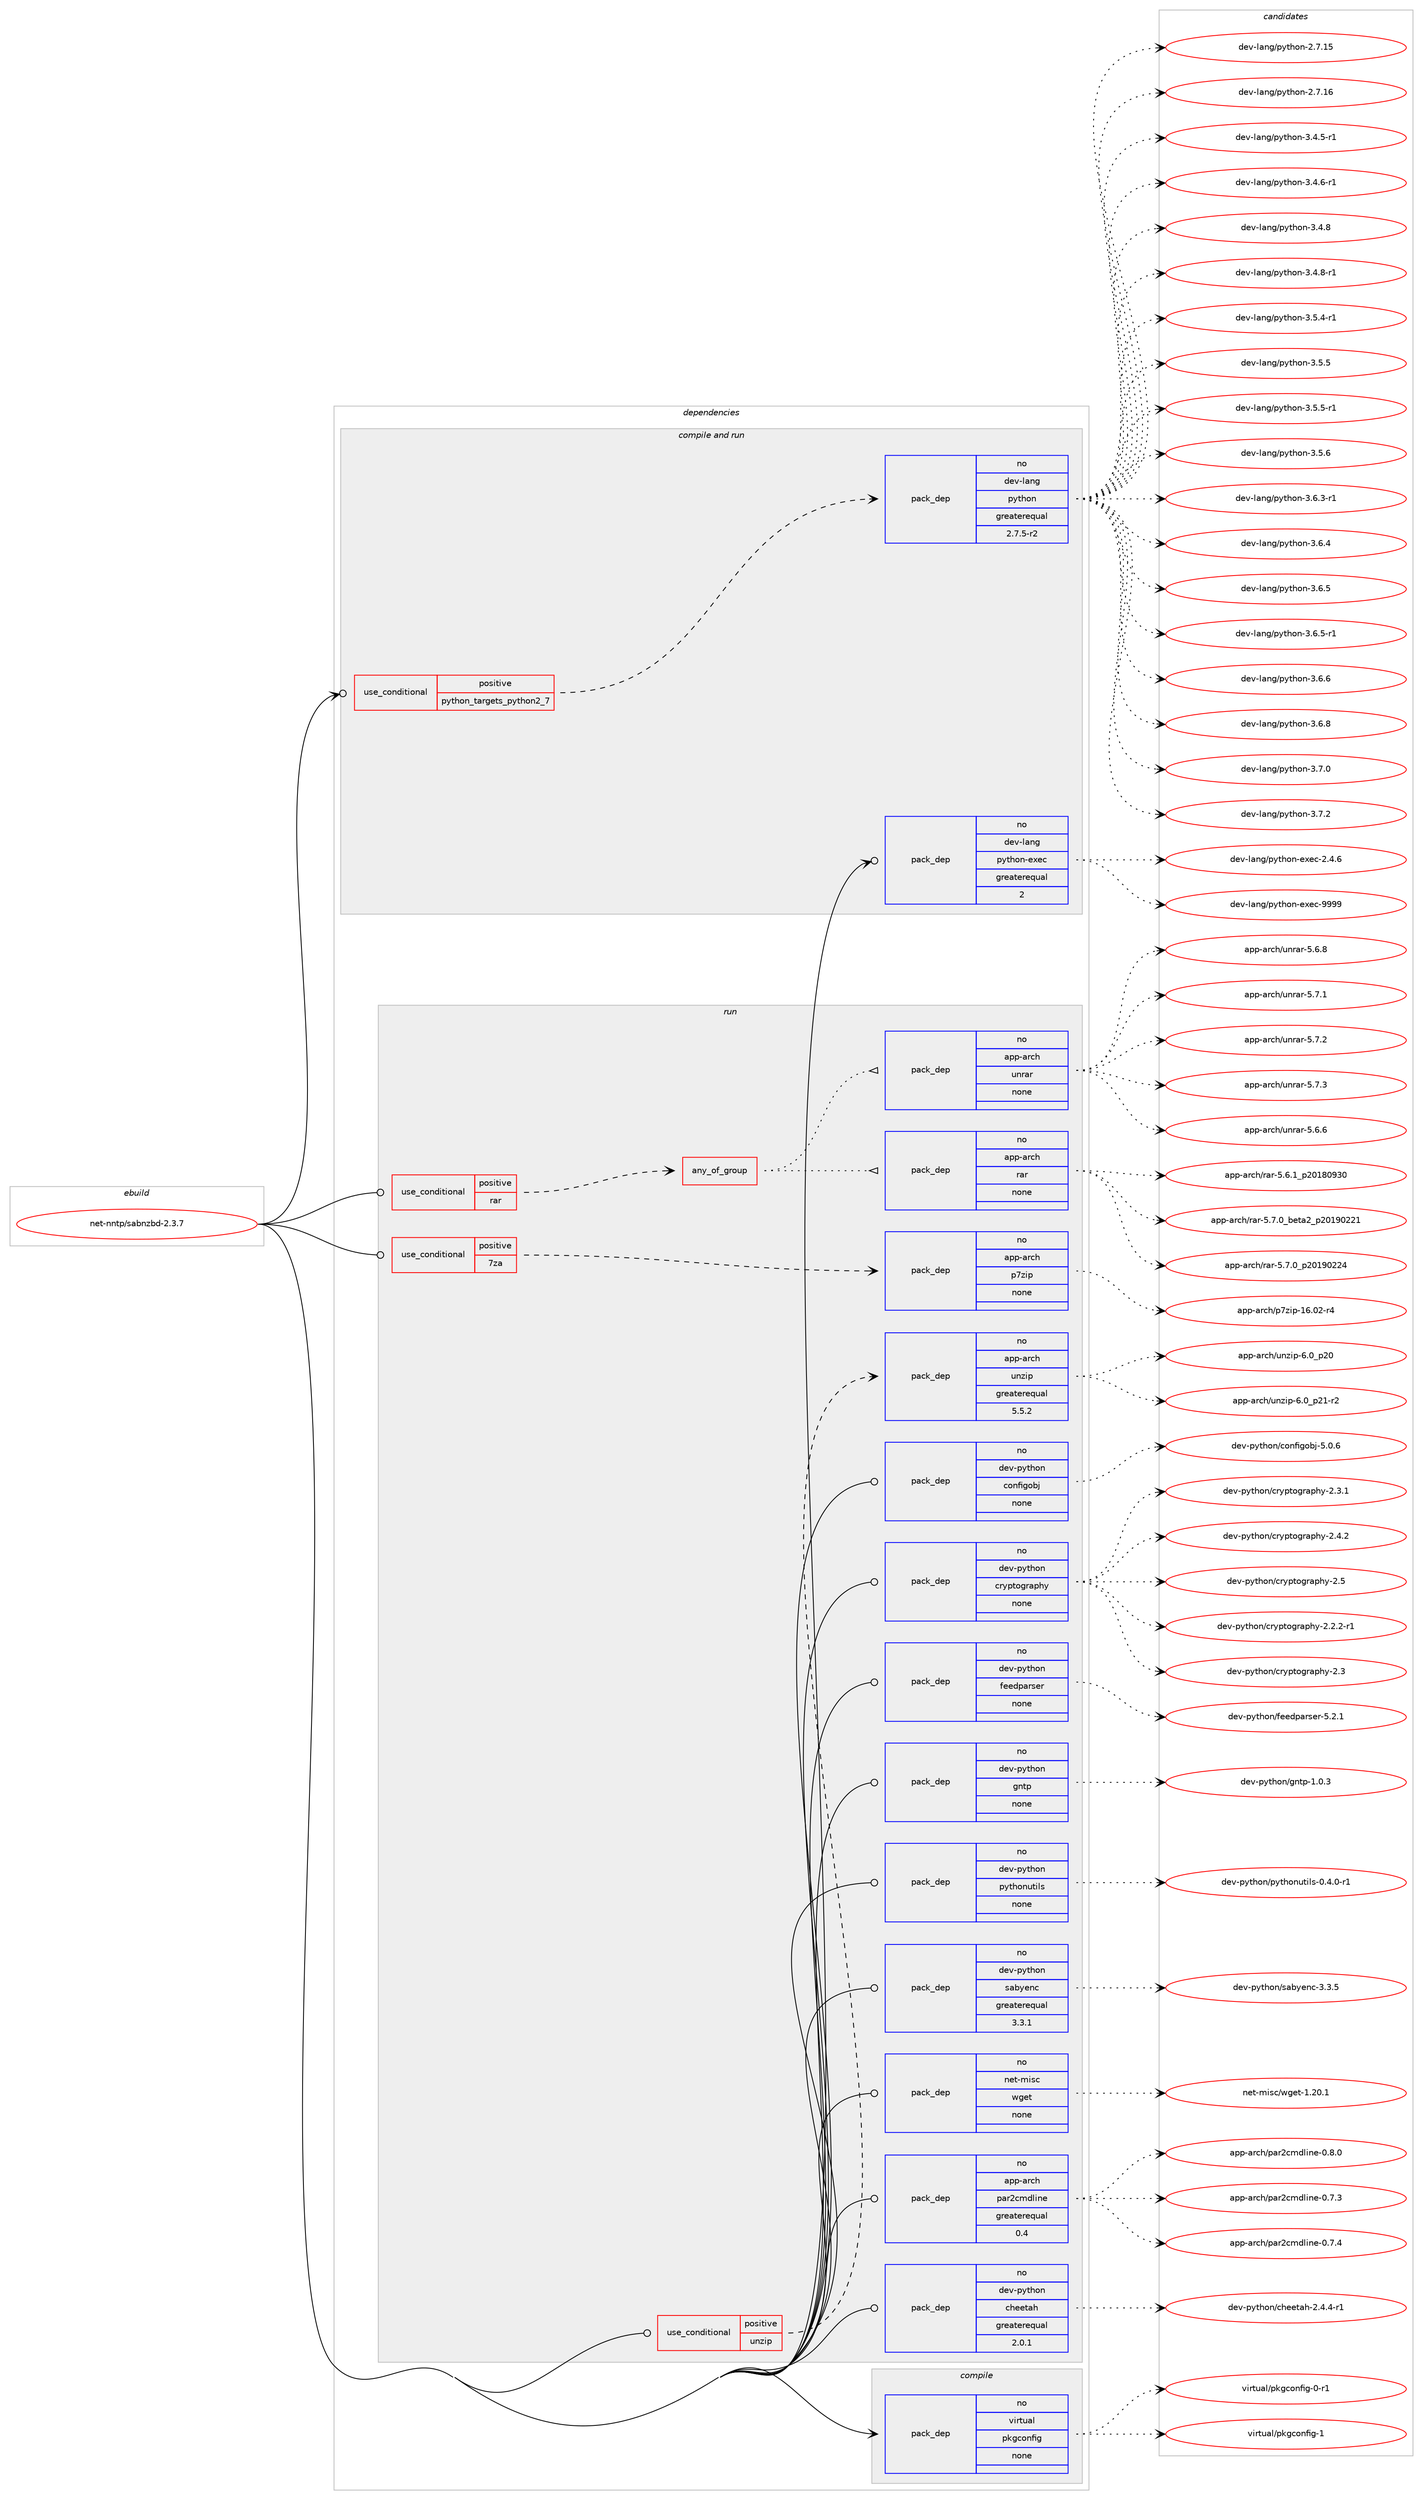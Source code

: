 digraph prolog {

# *************
# Graph options
# *************

newrank=true;
concentrate=true;
compound=true;
graph [rankdir=LR,fontname=Helvetica,fontsize=10,ranksep=1.5];#, ranksep=2.5, nodesep=0.2];
edge  [arrowhead=vee];
node  [fontname=Helvetica,fontsize=10];

# **********
# The ebuild
# **********

subgraph cluster_leftcol {
color=gray;
rank=same;
label=<<i>ebuild</i>>;
id [label="net-nntp/sabnzbd-2.3.7", color=red, width=4, href="../net-nntp/sabnzbd-2.3.7.svg"];
}

# ****************
# The dependencies
# ****************

subgraph cluster_midcol {
color=gray;
label=<<i>dependencies</i>>;
subgraph cluster_compile {
fillcolor="#eeeeee";
style=filled;
label=<<i>compile</i>>;
subgraph pack1197614 {
dependency1674837 [label=<<TABLE BORDER="0" CELLBORDER="1" CELLSPACING="0" CELLPADDING="4" WIDTH="220"><TR><TD ROWSPAN="6" CELLPADDING="30">pack_dep</TD></TR><TR><TD WIDTH="110">no</TD></TR><TR><TD>virtual</TD></TR><TR><TD>pkgconfig</TD></TR><TR><TD>none</TD></TR><TR><TD></TD></TR></TABLE>>, shape=none, color=blue];
}
id:e -> dependency1674837:w [weight=20,style="solid",arrowhead="vee"];
}
subgraph cluster_compileandrun {
fillcolor="#eeeeee";
style=filled;
label=<<i>compile and run</i>>;
subgraph cond449862 {
dependency1674838 [label=<<TABLE BORDER="0" CELLBORDER="1" CELLSPACING="0" CELLPADDING="4"><TR><TD ROWSPAN="3" CELLPADDING="10">use_conditional</TD></TR><TR><TD>positive</TD></TR><TR><TD>python_targets_python2_7</TD></TR></TABLE>>, shape=none, color=red];
subgraph pack1197615 {
dependency1674839 [label=<<TABLE BORDER="0" CELLBORDER="1" CELLSPACING="0" CELLPADDING="4" WIDTH="220"><TR><TD ROWSPAN="6" CELLPADDING="30">pack_dep</TD></TR><TR><TD WIDTH="110">no</TD></TR><TR><TD>dev-lang</TD></TR><TR><TD>python</TD></TR><TR><TD>greaterequal</TD></TR><TR><TD>2.7.5-r2</TD></TR></TABLE>>, shape=none, color=blue];
}
dependency1674838:e -> dependency1674839:w [weight=20,style="dashed",arrowhead="vee"];
}
id:e -> dependency1674838:w [weight=20,style="solid",arrowhead="odotvee"];
subgraph pack1197616 {
dependency1674840 [label=<<TABLE BORDER="0" CELLBORDER="1" CELLSPACING="0" CELLPADDING="4" WIDTH="220"><TR><TD ROWSPAN="6" CELLPADDING="30">pack_dep</TD></TR><TR><TD WIDTH="110">no</TD></TR><TR><TD>dev-lang</TD></TR><TR><TD>python-exec</TD></TR><TR><TD>greaterequal</TD></TR><TR><TD>2</TD></TR></TABLE>>, shape=none, color=blue];
}
id:e -> dependency1674840:w [weight=20,style="solid",arrowhead="odotvee"];
}
subgraph cluster_run {
fillcolor="#eeeeee";
style=filled;
label=<<i>run</i>>;
subgraph cond449863 {
dependency1674841 [label=<<TABLE BORDER="0" CELLBORDER="1" CELLSPACING="0" CELLPADDING="4"><TR><TD ROWSPAN="3" CELLPADDING="10">use_conditional</TD></TR><TR><TD>positive</TD></TR><TR><TD>7za</TD></TR></TABLE>>, shape=none, color=red];
subgraph pack1197617 {
dependency1674842 [label=<<TABLE BORDER="0" CELLBORDER="1" CELLSPACING="0" CELLPADDING="4" WIDTH="220"><TR><TD ROWSPAN="6" CELLPADDING="30">pack_dep</TD></TR><TR><TD WIDTH="110">no</TD></TR><TR><TD>app-arch</TD></TR><TR><TD>p7zip</TD></TR><TR><TD>none</TD></TR><TR><TD></TD></TR></TABLE>>, shape=none, color=blue];
}
dependency1674841:e -> dependency1674842:w [weight=20,style="dashed",arrowhead="vee"];
}
id:e -> dependency1674841:w [weight=20,style="solid",arrowhead="odot"];
subgraph cond449864 {
dependency1674843 [label=<<TABLE BORDER="0" CELLBORDER="1" CELLSPACING="0" CELLPADDING="4"><TR><TD ROWSPAN="3" CELLPADDING="10">use_conditional</TD></TR><TR><TD>positive</TD></TR><TR><TD>rar</TD></TR></TABLE>>, shape=none, color=red];
subgraph any26531 {
dependency1674844 [label=<<TABLE BORDER="0" CELLBORDER="1" CELLSPACING="0" CELLPADDING="4"><TR><TD CELLPADDING="10">any_of_group</TD></TR></TABLE>>, shape=none, color=red];subgraph pack1197618 {
dependency1674845 [label=<<TABLE BORDER="0" CELLBORDER="1" CELLSPACING="0" CELLPADDING="4" WIDTH="220"><TR><TD ROWSPAN="6" CELLPADDING="30">pack_dep</TD></TR><TR><TD WIDTH="110">no</TD></TR><TR><TD>app-arch</TD></TR><TR><TD>unrar</TD></TR><TR><TD>none</TD></TR><TR><TD></TD></TR></TABLE>>, shape=none, color=blue];
}
dependency1674844:e -> dependency1674845:w [weight=20,style="dotted",arrowhead="oinv"];
subgraph pack1197619 {
dependency1674846 [label=<<TABLE BORDER="0" CELLBORDER="1" CELLSPACING="0" CELLPADDING="4" WIDTH="220"><TR><TD ROWSPAN="6" CELLPADDING="30">pack_dep</TD></TR><TR><TD WIDTH="110">no</TD></TR><TR><TD>app-arch</TD></TR><TR><TD>rar</TD></TR><TR><TD>none</TD></TR><TR><TD></TD></TR></TABLE>>, shape=none, color=blue];
}
dependency1674844:e -> dependency1674846:w [weight=20,style="dotted",arrowhead="oinv"];
}
dependency1674843:e -> dependency1674844:w [weight=20,style="dashed",arrowhead="vee"];
}
id:e -> dependency1674843:w [weight=20,style="solid",arrowhead="odot"];
subgraph cond449865 {
dependency1674847 [label=<<TABLE BORDER="0" CELLBORDER="1" CELLSPACING="0" CELLPADDING="4"><TR><TD ROWSPAN="3" CELLPADDING="10">use_conditional</TD></TR><TR><TD>positive</TD></TR><TR><TD>unzip</TD></TR></TABLE>>, shape=none, color=red];
subgraph pack1197620 {
dependency1674848 [label=<<TABLE BORDER="0" CELLBORDER="1" CELLSPACING="0" CELLPADDING="4" WIDTH="220"><TR><TD ROWSPAN="6" CELLPADDING="30">pack_dep</TD></TR><TR><TD WIDTH="110">no</TD></TR><TR><TD>app-arch</TD></TR><TR><TD>unzip</TD></TR><TR><TD>greaterequal</TD></TR><TR><TD>5.5.2</TD></TR></TABLE>>, shape=none, color=blue];
}
dependency1674847:e -> dependency1674848:w [weight=20,style="dashed",arrowhead="vee"];
}
id:e -> dependency1674847:w [weight=20,style="solid",arrowhead="odot"];
subgraph pack1197621 {
dependency1674849 [label=<<TABLE BORDER="0" CELLBORDER="1" CELLSPACING="0" CELLPADDING="4" WIDTH="220"><TR><TD ROWSPAN="6" CELLPADDING="30">pack_dep</TD></TR><TR><TD WIDTH="110">no</TD></TR><TR><TD>app-arch</TD></TR><TR><TD>par2cmdline</TD></TR><TR><TD>greaterequal</TD></TR><TR><TD>0.4</TD></TR></TABLE>>, shape=none, color=blue];
}
id:e -> dependency1674849:w [weight=20,style="solid",arrowhead="odot"];
subgraph pack1197622 {
dependency1674850 [label=<<TABLE BORDER="0" CELLBORDER="1" CELLSPACING="0" CELLPADDING="4" WIDTH="220"><TR><TD ROWSPAN="6" CELLPADDING="30">pack_dep</TD></TR><TR><TD WIDTH="110">no</TD></TR><TR><TD>dev-python</TD></TR><TR><TD>cheetah</TD></TR><TR><TD>greaterequal</TD></TR><TR><TD>2.0.1</TD></TR></TABLE>>, shape=none, color=blue];
}
id:e -> dependency1674850:w [weight=20,style="solid",arrowhead="odot"];
subgraph pack1197623 {
dependency1674851 [label=<<TABLE BORDER="0" CELLBORDER="1" CELLSPACING="0" CELLPADDING="4" WIDTH="220"><TR><TD ROWSPAN="6" CELLPADDING="30">pack_dep</TD></TR><TR><TD WIDTH="110">no</TD></TR><TR><TD>dev-python</TD></TR><TR><TD>configobj</TD></TR><TR><TD>none</TD></TR><TR><TD></TD></TR></TABLE>>, shape=none, color=blue];
}
id:e -> dependency1674851:w [weight=20,style="solid",arrowhead="odot"];
subgraph pack1197624 {
dependency1674852 [label=<<TABLE BORDER="0" CELLBORDER="1" CELLSPACING="0" CELLPADDING="4" WIDTH="220"><TR><TD ROWSPAN="6" CELLPADDING="30">pack_dep</TD></TR><TR><TD WIDTH="110">no</TD></TR><TR><TD>dev-python</TD></TR><TR><TD>cryptography</TD></TR><TR><TD>none</TD></TR><TR><TD></TD></TR></TABLE>>, shape=none, color=blue];
}
id:e -> dependency1674852:w [weight=20,style="solid",arrowhead="odot"];
subgraph pack1197625 {
dependency1674853 [label=<<TABLE BORDER="0" CELLBORDER="1" CELLSPACING="0" CELLPADDING="4" WIDTH="220"><TR><TD ROWSPAN="6" CELLPADDING="30">pack_dep</TD></TR><TR><TD WIDTH="110">no</TD></TR><TR><TD>dev-python</TD></TR><TR><TD>feedparser</TD></TR><TR><TD>none</TD></TR><TR><TD></TD></TR></TABLE>>, shape=none, color=blue];
}
id:e -> dependency1674853:w [weight=20,style="solid",arrowhead="odot"];
subgraph pack1197626 {
dependency1674854 [label=<<TABLE BORDER="0" CELLBORDER="1" CELLSPACING="0" CELLPADDING="4" WIDTH="220"><TR><TD ROWSPAN="6" CELLPADDING="30">pack_dep</TD></TR><TR><TD WIDTH="110">no</TD></TR><TR><TD>dev-python</TD></TR><TR><TD>gntp</TD></TR><TR><TD>none</TD></TR><TR><TD></TD></TR></TABLE>>, shape=none, color=blue];
}
id:e -> dependency1674854:w [weight=20,style="solid",arrowhead="odot"];
subgraph pack1197627 {
dependency1674855 [label=<<TABLE BORDER="0" CELLBORDER="1" CELLSPACING="0" CELLPADDING="4" WIDTH="220"><TR><TD ROWSPAN="6" CELLPADDING="30">pack_dep</TD></TR><TR><TD WIDTH="110">no</TD></TR><TR><TD>dev-python</TD></TR><TR><TD>pythonutils</TD></TR><TR><TD>none</TD></TR><TR><TD></TD></TR></TABLE>>, shape=none, color=blue];
}
id:e -> dependency1674855:w [weight=20,style="solid",arrowhead="odot"];
subgraph pack1197628 {
dependency1674856 [label=<<TABLE BORDER="0" CELLBORDER="1" CELLSPACING="0" CELLPADDING="4" WIDTH="220"><TR><TD ROWSPAN="6" CELLPADDING="30">pack_dep</TD></TR><TR><TD WIDTH="110">no</TD></TR><TR><TD>dev-python</TD></TR><TR><TD>sabyenc</TD></TR><TR><TD>greaterequal</TD></TR><TR><TD>3.3.1</TD></TR></TABLE>>, shape=none, color=blue];
}
id:e -> dependency1674856:w [weight=20,style="solid",arrowhead="odot"];
subgraph pack1197629 {
dependency1674857 [label=<<TABLE BORDER="0" CELLBORDER="1" CELLSPACING="0" CELLPADDING="4" WIDTH="220"><TR><TD ROWSPAN="6" CELLPADDING="30">pack_dep</TD></TR><TR><TD WIDTH="110">no</TD></TR><TR><TD>net-misc</TD></TR><TR><TD>wget</TD></TR><TR><TD>none</TD></TR><TR><TD></TD></TR></TABLE>>, shape=none, color=blue];
}
id:e -> dependency1674857:w [weight=20,style="solid",arrowhead="odot"];
}
}

# **************
# The candidates
# **************

subgraph cluster_choices {
rank=same;
color=gray;
label=<<i>candidates</i>>;

subgraph choice1197614 {
color=black;
nodesep=1;
choice11810511411611797108471121071039911111010210510345484511449 [label="virtual/pkgconfig-0-r1", color=red, width=4,href="../virtual/pkgconfig-0-r1.svg"];
choice1181051141161179710847112107103991111101021051034549 [label="virtual/pkgconfig-1", color=red, width=4,href="../virtual/pkgconfig-1.svg"];
dependency1674837:e -> choice11810511411611797108471121071039911111010210510345484511449:w [style=dotted,weight="100"];
dependency1674837:e -> choice1181051141161179710847112107103991111101021051034549:w [style=dotted,weight="100"];
}
subgraph choice1197615 {
color=black;
nodesep=1;
choice10010111845108971101034711212111610411111045504655464953 [label="dev-lang/python-2.7.15", color=red, width=4,href="../dev-lang/python-2.7.15.svg"];
choice10010111845108971101034711212111610411111045504655464954 [label="dev-lang/python-2.7.16", color=red, width=4,href="../dev-lang/python-2.7.16.svg"];
choice1001011184510897110103471121211161041111104551465246534511449 [label="dev-lang/python-3.4.5-r1", color=red, width=4,href="../dev-lang/python-3.4.5-r1.svg"];
choice1001011184510897110103471121211161041111104551465246544511449 [label="dev-lang/python-3.4.6-r1", color=red, width=4,href="../dev-lang/python-3.4.6-r1.svg"];
choice100101118451089711010347112121116104111110455146524656 [label="dev-lang/python-3.4.8", color=red, width=4,href="../dev-lang/python-3.4.8.svg"];
choice1001011184510897110103471121211161041111104551465246564511449 [label="dev-lang/python-3.4.8-r1", color=red, width=4,href="../dev-lang/python-3.4.8-r1.svg"];
choice1001011184510897110103471121211161041111104551465346524511449 [label="dev-lang/python-3.5.4-r1", color=red, width=4,href="../dev-lang/python-3.5.4-r1.svg"];
choice100101118451089711010347112121116104111110455146534653 [label="dev-lang/python-3.5.5", color=red, width=4,href="../dev-lang/python-3.5.5.svg"];
choice1001011184510897110103471121211161041111104551465346534511449 [label="dev-lang/python-3.5.5-r1", color=red, width=4,href="../dev-lang/python-3.5.5-r1.svg"];
choice100101118451089711010347112121116104111110455146534654 [label="dev-lang/python-3.5.6", color=red, width=4,href="../dev-lang/python-3.5.6.svg"];
choice1001011184510897110103471121211161041111104551465446514511449 [label="dev-lang/python-3.6.3-r1", color=red, width=4,href="../dev-lang/python-3.6.3-r1.svg"];
choice100101118451089711010347112121116104111110455146544652 [label="dev-lang/python-3.6.4", color=red, width=4,href="../dev-lang/python-3.6.4.svg"];
choice100101118451089711010347112121116104111110455146544653 [label="dev-lang/python-3.6.5", color=red, width=4,href="../dev-lang/python-3.6.5.svg"];
choice1001011184510897110103471121211161041111104551465446534511449 [label="dev-lang/python-3.6.5-r1", color=red, width=4,href="../dev-lang/python-3.6.5-r1.svg"];
choice100101118451089711010347112121116104111110455146544654 [label="dev-lang/python-3.6.6", color=red, width=4,href="../dev-lang/python-3.6.6.svg"];
choice100101118451089711010347112121116104111110455146544656 [label="dev-lang/python-3.6.8", color=red, width=4,href="../dev-lang/python-3.6.8.svg"];
choice100101118451089711010347112121116104111110455146554648 [label="dev-lang/python-3.7.0", color=red, width=4,href="../dev-lang/python-3.7.0.svg"];
choice100101118451089711010347112121116104111110455146554650 [label="dev-lang/python-3.7.2", color=red, width=4,href="../dev-lang/python-3.7.2.svg"];
dependency1674839:e -> choice10010111845108971101034711212111610411111045504655464953:w [style=dotted,weight="100"];
dependency1674839:e -> choice10010111845108971101034711212111610411111045504655464954:w [style=dotted,weight="100"];
dependency1674839:e -> choice1001011184510897110103471121211161041111104551465246534511449:w [style=dotted,weight="100"];
dependency1674839:e -> choice1001011184510897110103471121211161041111104551465246544511449:w [style=dotted,weight="100"];
dependency1674839:e -> choice100101118451089711010347112121116104111110455146524656:w [style=dotted,weight="100"];
dependency1674839:e -> choice1001011184510897110103471121211161041111104551465246564511449:w [style=dotted,weight="100"];
dependency1674839:e -> choice1001011184510897110103471121211161041111104551465346524511449:w [style=dotted,weight="100"];
dependency1674839:e -> choice100101118451089711010347112121116104111110455146534653:w [style=dotted,weight="100"];
dependency1674839:e -> choice1001011184510897110103471121211161041111104551465346534511449:w [style=dotted,weight="100"];
dependency1674839:e -> choice100101118451089711010347112121116104111110455146534654:w [style=dotted,weight="100"];
dependency1674839:e -> choice1001011184510897110103471121211161041111104551465446514511449:w [style=dotted,weight="100"];
dependency1674839:e -> choice100101118451089711010347112121116104111110455146544652:w [style=dotted,weight="100"];
dependency1674839:e -> choice100101118451089711010347112121116104111110455146544653:w [style=dotted,weight="100"];
dependency1674839:e -> choice1001011184510897110103471121211161041111104551465446534511449:w [style=dotted,weight="100"];
dependency1674839:e -> choice100101118451089711010347112121116104111110455146544654:w [style=dotted,weight="100"];
dependency1674839:e -> choice100101118451089711010347112121116104111110455146544656:w [style=dotted,weight="100"];
dependency1674839:e -> choice100101118451089711010347112121116104111110455146554648:w [style=dotted,weight="100"];
dependency1674839:e -> choice100101118451089711010347112121116104111110455146554650:w [style=dotted,weight="100"];
}
subgraph choice1197616 {
color=black;
nodesep=1;
choice1001011184510897110103471121211161041111104510112010199455046524654 [label="dev-lang/python-exec-2.4.6", color=red, width=4,href="../dev-lang/python-exec-2.4.6.svg"];
choice10010111845108971101034711212111610411111045101120101994557575757 [label="dev-lang/python-exec-9999", color=red, width=4,href="../dev-lang/python-exec-9999.svg"];
dependency1674840:e -> choice1001011184510897110103471121211161041111104510112010199455046524654:w [style=dotted,weight="100"];
dependency1674840:e -> choice10010111845108971101034711212111610411111045101120101994557575757:w [style=dotted,weight="100"];
}
subgraph choice1197617 {
color=black;
nodesep=1;
choice9711211245971149910447112551221051124549544648504511452 [label="app-arch/p7zip-16.02-r4", color=red, width=4,href="../app-arch/p7zip-16.02-r4.svg"];
dependency1674842:e -> choice9711211245971149910447112551221051124549544648504511452:w [style=dotted,weight="100"];
}
subgraph choice1197618 {
color=black;
nodesep=1;
choice971121124597114991044711711011497114455346544654 [label="app-arch/unrar-5.6.6", color=red, width=4,href="../app-arch/unrar-5.6.6.svg"];
choice971121124597114991044711711011497114455346544656 [label="app-arch/unrar-5.6.8", color=red, width=4,href="../app-arch/unrar-5.6.8.svg"];
choice971121124597114991044711711011497114455346554649 [label="app-arch/unrar-5.7.1", color=red, width=4,href="../app-arch/unrar-5.7.1.svg"];
choice971121124597114991044711711011497114455346554650 [label="app-arch/unrar-5.7.2", color=red, width=4,href="../app-arch/unrar-5.7.2.svg"];
choice971121124597114991044711711011497114455346554651 [label="app-arch/unrar-5.7.3", color=red, width=4,href="../app-arch/unrar-5.7.3.svg"];
dependency1674845:e -> choice971121124597114991044711711011497114455346544654:w [style=dotted,weight="100"];
dependency1674845:e -> choice971121124597114991044711711011497114455346544656:w [style=dotted,weight="100"];
dependency1674845:e -> choice971121124597114991044711711011497114455346554649:w [style=dotted,weight="100"];
dependency1674845:e -> choice971121124597114991044711711011497114455346554650:w [style=dotted,weight="100"];
dependency1674845:e -> choice971121124597114991044711711011497114455346554651:w [style=dotted,weight="100"];
}
subgraph choice1197619 {
color=black;
nodesep=1;
choice971121124597114991044711497114455346544649951125048495648575148 [label="app-arch/rar-5.6.1_p20180930", color=red, width=4,href="../app-arch/rar-5.6.1_p20180930.svg"];
choice97112112459711499104471149711445534655464895981011169750951125048495748505049 [label="app-arch/rar-5.7.0_beta2_p20190221", color=red, width=4,href="../app-arch/rar-5.7.0_beta2_p20190221.svg"];
choice971121124597114991044711497114455346554648951125048495748505052 [label="app-arch/rar-5.7.0_p20190224", color=red, width=4,href="../app-arch/rar-5.7.0_p20190224.svg"];
dependency1674846:e -> choice971121124597114991044711497114455346544649951125048495648575148:w [style=dotted,weight="100"];
dependency1674846:e -> choice97112112459711499104471149711445534655464895981011169750951125048495748505049:w [style=dotted,weight="100"];
dependency1674846:e -> choice971121124597114991044711497114455346554648951125048495748505052:w [style=dotted,weight="100"];
}
subgraph choice1197620 {
color=black;
nodesep=1;
choice971121124597114991044711711012210511245544648951125048 [label="app-arch/unzip-6.0_p20", color=red, width=4,href="../app-arch/unzip-6.0_p20.svg"];
choice9711211245971149910447117110122105112455446489511250494511450 [label="app-arch/unzip-6.0_p21-r2", color=red, width=4,href="../app-arch/unzip-6.0_p21-r2.svg"];
dependency1674848:e -> choice971121124597114991044711711012210511245544648951125048:w [style=dotted,weight="100"];
dependency1674848:e -> choice9711211245971149910447117110122105112455446489511250494511450:w [style=dotted,weight="100"];
}
subgraph choice1197621 {
color=black;
nodesep=1;
choice9711211245971149910447112971145099109100108105110101454846554651 [label="app-arch/par2cmdline-0.7.3", color=red, width=4,href="../app-arch/par2cmdline-0.7.3.svg"];
choice9711211245971149910447112971145099109100108105110101454846554652 [label="app-arch/par2cmdline-0.7.4", color=red, width=4,href="../app-arch/par2cmdline-0.7.4.svg"];
choice9711211245971149910447112971145099109100108105110101454846564648 [label="app-arch/par2cmdline-0.8.0", color=red, width=4,href="../app-arch/par2cmdline-0.8.0.svg"];
dependency1674849:e -> choice9711211245971149910447112971145099109100108105110101454846554651:w [style=dotted,weight="100"];
dependency1674849:e -> choice9711211245971149910447112971145099109100108105110101454846554652:w [style=dotted,weight="100"];
dependency1674849:e -> choice9711211245971149910447112971145099109100108105110101454846564648:w [style=dotted,weight="100"];
}
subgraph choice1197622 {
color=black;
nodesep=1;
choice100101118451121211161041111104799104101101116971044550465246524511449 [label="dev-python/cheetah-2.4.4-r1", color=red, width=4,href="../dev-python/cheetah-2.4.4-r1.svg"];
dependency1674850:e -> choice100101118451121211161041111104799104101101116971044550465246524511449:w [style=dotted,weight="100"];
}
subgraph choice1197623 {
color=black;
nodesep=1;
choice10010111845112121116104111110479911111010210510311198106455346484654 [label="dev-python/configobj-5.0.6", color=red, width=4,href="../dev-python/configobj-5.0.6.svg"];
dependency1674851:e -> choice10010111845112121116104111110479911111010210510311198106455346484654:w [style=dotted,weight="100"];
}
subgraph choice1197624 {
color=black;
nodesep=1;
choice100101118451121211161041111104799114121112116111103114971121041214550465046504511449 [label="dev-python/cryptography-2.2.2-r1", color=red, width=4,href="../dev-python/cryptography-2.2.2-r1.svg"];
choice1001011184511212111610411111047991141211121161111031149711210412145504651 [label="dev-python/cryptography-2.3", color=red, width=4,href="../dev-python/cryptography-2.3.svg"];
choice10010111845112121116104111110479911412111211611110311497112104121455046514649 [label="dev-python/cryptography-2.3.1", color=red, width=4,href="../dev-python/cryptography-2.3.1.svg"];
choice10010111845112121116104111110479911412111211611110311497112104121455046524650 [label="dev-python/cryptography-2.4.2", color=red, width=4,href="../dev-python/cryptography-2.4.2.svg"];
choice1001011184511212111610411111047991141211121161111031149711210412145504653 [label="dev-python/cryptography-2.5", color=red, width=4,href="../dev-python/cryptography-2.5.svg"];
dependency1674852:e -> choice100101118451121211161041111104799114121112116111103114971121041214550465046504511449:w [style=dotted,weight="100"];
dependency1674852:e -> choice1001011184511212111610411111047991141211121161111031149711210412145504651:w [style=dotted,weight="100"];
dependency1674852:e -> choice10010111845112121116104111110479911412111211611110311497112104121455046514649:w [style=dotted,weight="100"];
dependency1674852:e -> choice10010111845112121116104111110479911412111211611110311497112104121455046524650:w [style=dotted,weight="100"];
dependency1674852:e -> choice1001011184511212111610411111047991141211121161111031149711210412145504653:w [style=dotted,weight="100"];
}
subgraph choice1197625 {
color=black;
nodesep=1;
choice100101118451121211161041111104710210110110011297114115101114455346504649 [label="dev-python/feedparser-5.2.1", color=red, width=4,href="../dev-python/feedparser-5.2.1.svg"];
dependency1674853:e -> choice100101118451121211161041111104710210110110011297114115101114455346504649:w [style=dotted,weight="100"];
}
subgraph choice1197626 {
color=black;
nodesep=1;
choice1001011184511212111610411111047103110116112454946484651 [label="dev-python/gntp-1.0.3", color=red, width=4,href="../dev-python/gntp-1.0.3.svg"];
dependency1674854:e -> choice1001011184511212111610411111047103110116112454946484651:w [style=dotted,weight="100"];
}
subgraph choice1197627 {
color=black;
nodesep=1;
choice10010111845112121116104111110471121211161041111101171161051081154548465246484511449 [label="dev-python/pythonutils-0.4.0-r1", color=red, width=4,href="../dev-python/pythonutils-0.4.0-r1.svg"];
dependency1674855:e -> choice10010111845112121116104111110471121211161041111101171161051081154548465246484511449:w [style=dotted,weight="100"];
}
subgraph choice1197628 {
color=black;
nodesep=1;
choice1001011184511212111610411111047115979812110111099455146514653 [label="dev-python/sabyenc-3.3.5", color=red, width=4,href="../dev-python/sabyenc-3.3.5.svg"];
dependency1674856:e -> choice1001011184511212111610411111047115979812110111099455146514653:w [style=dotted,weight="100"];
}
subgraph choice1197629 {
color=black;
nodesep=1;
choice11010111645109105115994711910310111645494650484649 [label="net-misc/wget-1.20.1", color=red, width=4,href="../net-misc/wget-1.20.1.svg"];
dependency1674857:e -> choice11010111645109105115994711910310111645494650484649:w [style=dotted,weight="100"];
}
}

}
